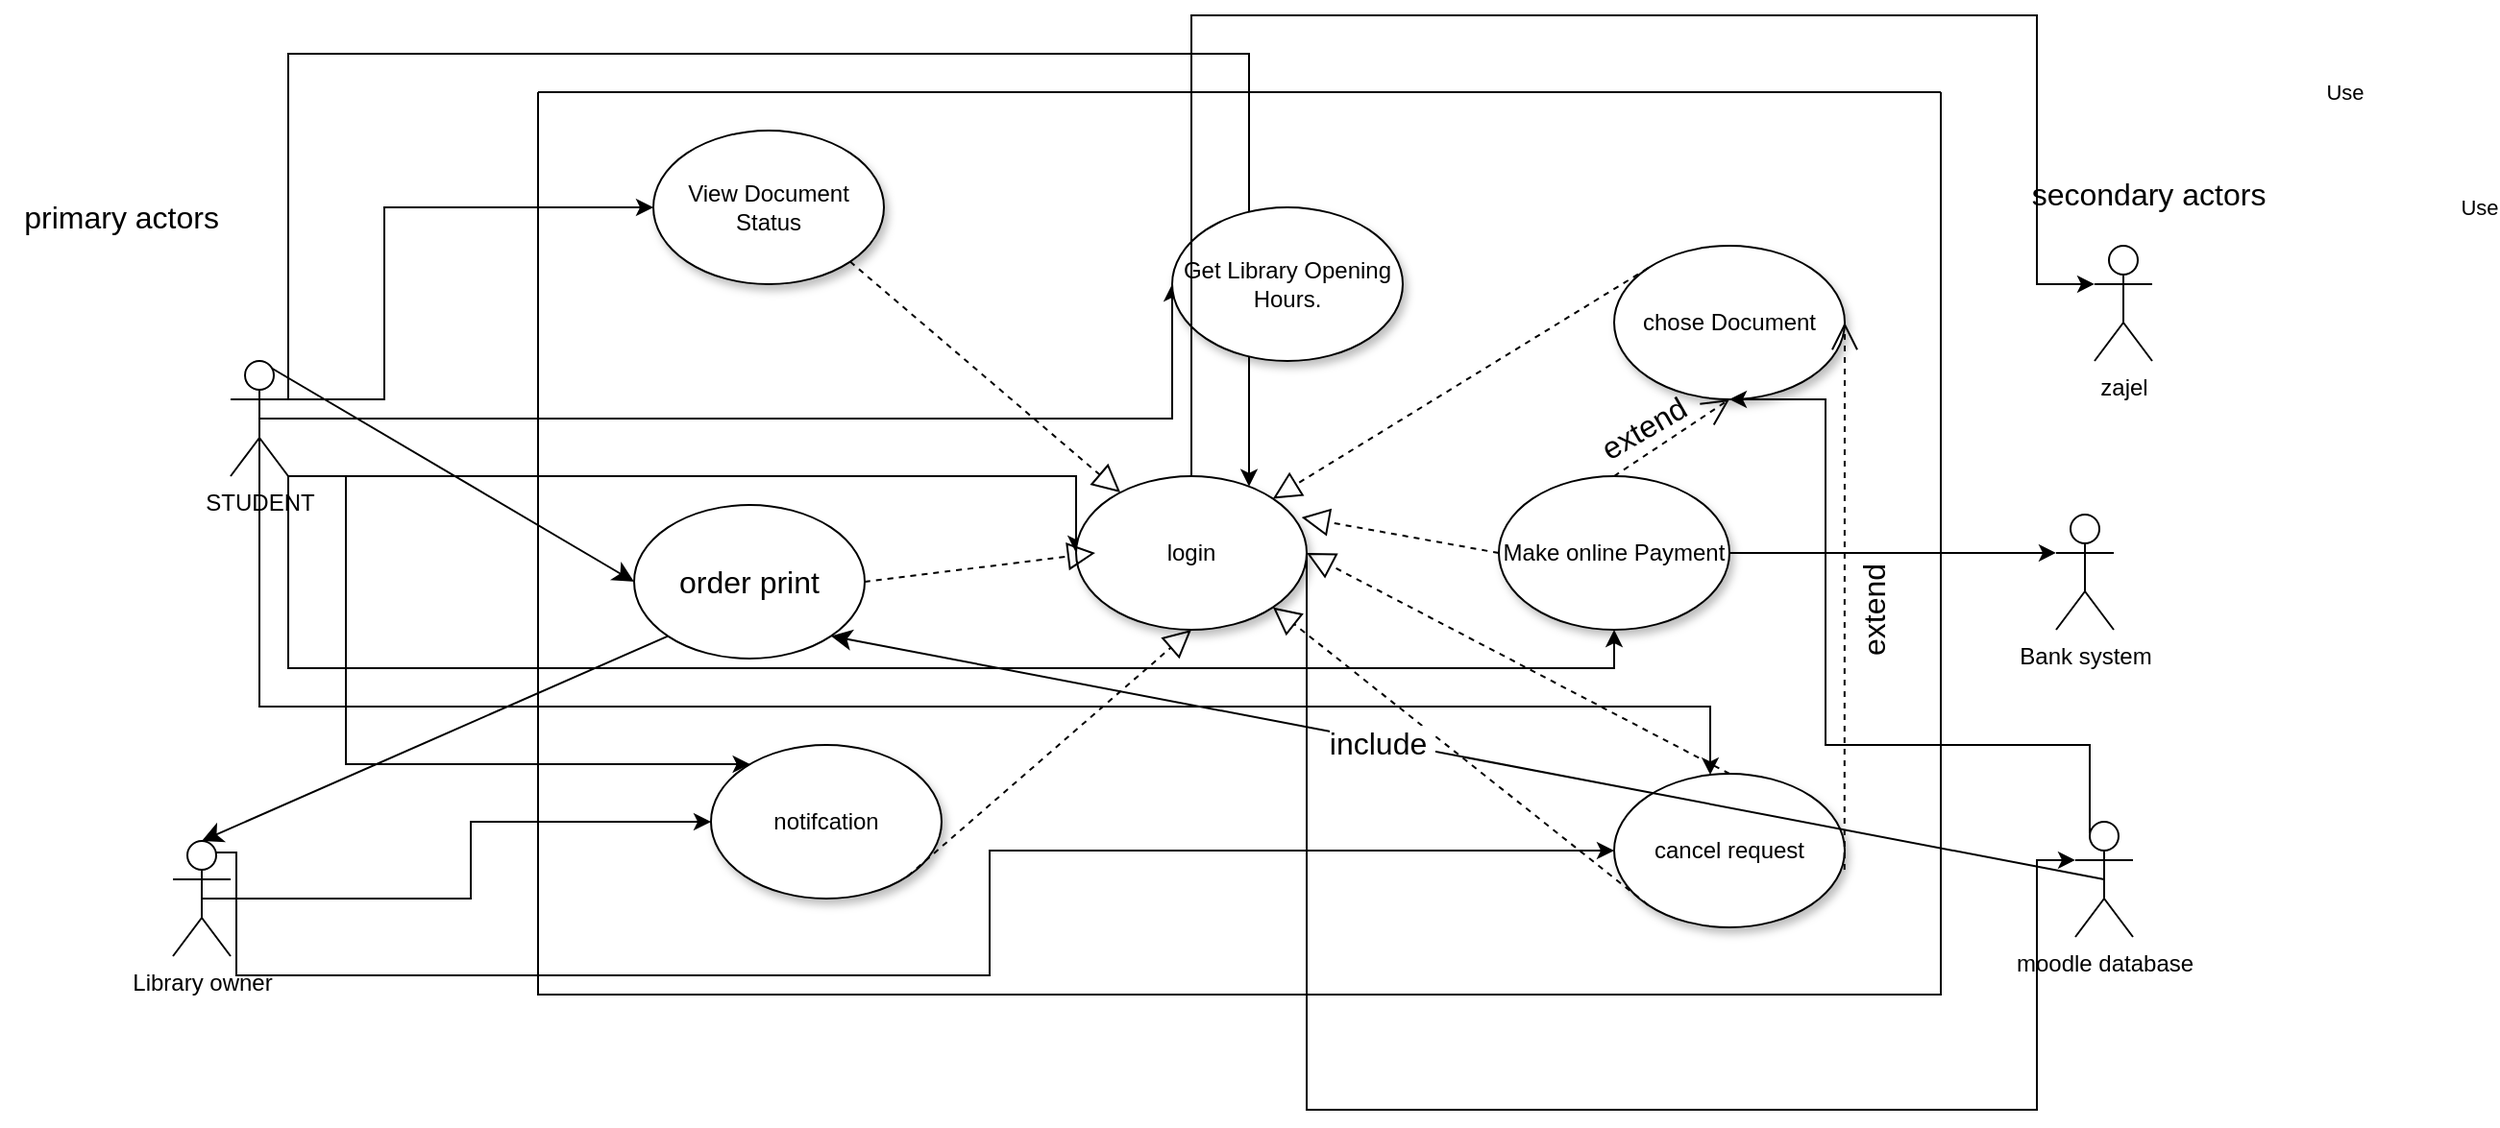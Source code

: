 <mxfile version="21.2.9" type="github">
  <diagram name="Page-1" id="5f0bae14-7c28-e335-631c-24af17079c00">
    <mxGraphModel dx="2850" dy="1062" grid="1" gridSize="10" guides="1" tooltips="1" connect="1" arrows="1" fold="1" page="1" pageScale="1" pageWidth="1100" pageHeight="850" math="0" shadow="0">
      <root>
        <mxCell id="0" />
        <mxCell id="1" parent="0" />
        <mxCell id="tA4RRqH3EDB9mvpufPJx-122" style="edgeStyle=orthogonalEdgeStyle;rounded=0;orthogonalLoop=1;jettySize=auto;html=1;exitX=1;exitY=0.333;exitDx=0;exitDy=0;exitPerimeter=0;entryX=0;entryY=0.5;entryDx=0;entryDy=0;" parent="1" source="tA4RRqH3EDB9mvpufPJx-5" target="tA4RRqH3EDB9mvpufPJx-79" edge="1">
          <mxGeometry relative="1" as="geometry">
            <Array as="points">
              <mxPoint x="-490" y="330" />
              <mxPoint x="-490" y="230" />
            </Array>
          </mxGeometry>
        </mxCell>
        <mxCell id="tA4RRqH3EDB9mvpufPJx-123" style="edgeStyle=orthogonalEdgeStyle;rounded=0;orthogonalLoop=1;jettySize=auto;html=1;exitX=0.5;exitY=0.5;exitDx=0;exitDy=0;exitPerimeter=0;entryX=0;entryY=0.5;entryDx=0;entryDy=0;" parent="1" source="tA4RRqH3EDB9mvpufPJx-5" target="tA4RRqH3EDB9mvpufPJx-77" edge="1">
          <mxGeometry relative="1" as="geometry">
            <Array as="points">
              <mxPoint x="-80" y="340" />
            </Array>
          </mxGeometry>
        </mxCell>
        <mxCell id="tA4RRqH3EDB9mvpufPJx-124" style="edgeStyle=orthogonalEdgeStyle;rounded=0;orthogonalLoop=1;jettySize=auto;html=1;exitX=1;exitY=0.333;exitDx=0;exitDy=0;exitPerimeter=0;" parent="1" source="tA4RRqH3EDB9mvpufPJx-5" target="tA4RRqH3EDB9mvpufPJx-75" edge="1">
          <mxGeometry relative="1" as="geometry">
            <Array as="points">
              <mxPoint x="-540" y="150" />
              <mxPoint x="-40" y="150" />
            </Array>
          </mxGeometry>
        </mxCell>
        <mxCell id="tA4RRqH3EDB9mvpufPJx-126" style="edgeStyle=orthogonalEdgeStyle;rounded=0;orthogonalLoop=1;jettySize=auto;html=1;exitX=1;exitY=1;exitDx=0;exitDy=0;exitPerimeter=0;entryX=0;entryY=0.5;entryDx=0;entryDy=0;" parent="1" source="tA4RRqH3EDB9mvpufPJx-5" target="tA4RRqH3EDB9mvpufPJx-75" edge="1">
          <mxGeometry relative="1" as="geometry">
            <Array as="points">
              <mxPoint x="-130" y="370" />
            </Array>
          </mxGeometry>
        </mxCell>
        <mxCell id="tA4RRqH3EDB9mvpufPJx-127" style="edgeStyle=orthogonalEdgeStyle;rounded=0;orthogonalLoop=1;jettySize=auto;html=1;exitX=0.5;exitY=0.5;exitDx=0;exitDy=0;exitPerimeter=0;" parent="1" source="tA4RRqH3EDB9mvpufPJx-5" target="tA4RRqH3EDB9mvpufPJx-82" edge="1">
          <mxGeometry relative="1" as="geometry">
            <Array as="points">
              <mxPoint x="-555" y="490" />
              <mxPoint x="200" y="490" />
            </Array>
          </mxGeometry>
        </mxCell>
        <mxCell id="tA4RRqH3EDB9mvpufPJx-128" style="edgeStyle=orthogonalEdgeStyle;rounded=0;orthogonalLoop=1;jettySize=auto;html=1;exitX=1;exitY=1;exitDx=0;exitDy=0;exitPerimeter=0;entryX=0.5;entryY=1;entryDx=0;entryDy=0;" parent="1" source="tA4RRqH3EDB9mvpufPJx-5" target="tA4RRqH3EDB9mvpufPJx-80" edge="1">
          <mxGeometry relative="1" as="geometry" />
        </mxCell>
        <mxCell id="tA4RRqH3EDB9mvpufPJx-129" style="edgeStyle=orthogonalEdgeStyle;rounded=0;orthogonalLoop=1;jettySize=auto;html=1;exitX=1;exitY=1;exitDx=0;exitDy=0;exitPerimeter=0;" parent="1" source="tA4RRqH3EDB9mvpufPJx-5" target="tA4RRqH3EDB9mvpufPJx-78" edge="1">
          <mxGeometry relative="1" as="geometry">
            <Array as="points">
              <mxPoint x="-510" y="370" />
              <mxPoint x="-510" y="520" />
            </Array>
          </mxGeometry>
        </mxCell>
        <mxCell id="CasuTPs0-yF5xBZXXwE9-5" style="edgeStyle=none;curved=1;rounded=0;orthogonalLoop=1;jettySize=auto;html=1;exitX=0.5;exitY=0;exitDx=0;exitDy=0;exitPerimeter=0;entryX=0;entryY=0.5;entryDx=0;entryDy=0;fontSize=12;startSize=8;endSize=8;" edge="1" parent="1" source="tA4RRqH3EDB9mvpufPJx-5" target="CasuTPs0-yF5xBZXXwE9-1">
          <mxGeometry relative="1" as="geometry" />
        </mxCell>
        <mxCell id="tA4RRqH3EDB9mvpufPJx-5" value="STUDENT" style="shape=umlActor;verticalLabelPosition=bottom;verticalAlign=top;html=1;outlineConnect=0;" parent="1" vertex="1">
          <mxGeometry x="-570" y="310" width="30" height="60" as="geometry" />
        </mxCell>
        <mxCell id="tA4RRqH3EDB9mvpufPJx-103" style="edgeStyle=orthogonalEdgeStyle;rounded=0;orthogonalLoop=1;jettySize=auto;html=1;exitX=0.5;exitY=0.5;exitDx=0;exitDy=0;exitPerimeter=0;" parent="1" source="tA4RRqH3EDB9mvpufPJx-6" target="tA4RRqH3EDB9mvpufPJx-78" edge="1">
          <mxGeometry relative="1" as="geometry">
            <mxPoint x="-450" y="510" as="targetPoint" />
          </mxGeometry>
        </mxCell>
        <mxCell id="tA4RRqH3EDB9mvpufPJx-107" style="edgeStyle=orthogonalEdgeStyle;rounded=0;orthogonalLoop=1;jettySize=auto;html=1;exitX=0.75;exitY=0.1;exitDx=0;exitDy=0;exitPerimeter=0;entryX=0;entryY=0.5;entryDx=0;entryDy=0;" parent="1" source="tA4RRqH3EDB9mvpufPJx-6" target="tA4RRqH3EDB9mvpufPJx-82" edge="1">
          <mxGeometry relative="1" as="geometry">
            <Array as="points">
              <mxPoint x="-567" y="630" />
              <mxPoint x="-175" y="630" />
              <mxPoint x="-175" y="565" />
            </Array>
          </mxGeometry>
        </mxCell>
        <mxCell id="tA4RRqH3EDB9mvpufPJx-6" value="Library owner" style="shape=umlActor;verticalLabelPosition=bottom;verticalAlign=top;html=1;outlineConnect=0;" parent="1" vertex="1">
          <mxGeometry x="-600" y="560" width="30" height="60" as="geometry" />
        </mxCell>
        <mxCell id="tA4RRqH3EDB9mvpufPJx-77" value="Get Library Opening Hours." style="ellipse;whiteSpace=wrap;html=1;shadow=1;" parent="1" vertex="1">
          <mxGeometry x="-80" y="230" width="120" height="80" as="geometry" />
        </mxCell>
        <mxCell id="tA4RRqH3EDB9mvpufPJx-78" value="notifcation" style="ellipse;whiteSpace=wrap;html=1;shadow=1;" parent="1" vertex="1">
          <mxGeometry x="-320" y="510" width="120" height="80" as="geometry" />
        </mxCell>
        <mxCell id="tA4RRqH3EDB9mvpufPJx-81" value="chose Document" style="ellipse;whiteSpace=wrap;html=1;shadow=1;" parent="1" vertex="1">
          <mxGeometry x="150" y="250" width="120" height="80" as="geometry" />
        </mxCell>
        <mxCell id="tA4RRqH3EDB9mvpufPJx-101" value="" style="swimlane;startSize=0;" parent="1" vertex="1">
          <mxGeometry x="-410" y="170" width="730" height="470" as="geometry">
            <mxRectangle x="200" y="70" width="50" height="40" as="alternateBounds" />
          </mxGeometry>
        </mxCell>
        <mxCell id="tA4RRqH3EDB9mvpufPJx-79" value="View Document Status" style="ellipse;whiteSpace=wrap;html=1;shadow=1;" parent="tA4RRqH3EDB9mvpufPJx-101" vertex="1">
          <mxGeometry x="60" y="20" width="120" height="80" as="geometry" />
        </mxCell>
        <mxCell id="tA4RRqH3EDB9mvpufPJx-75" value="login" style="ellipse;whiteSpace=wrap;html=1;shadow=1;" parent="tA4RRqH3EDB9mvpufPJx-101" vertex="1">
          <mxGeometry x="280" y="200" width="120" height="80" as="geometry" />
        </mxCell>
        <mxCell id="tA4RRqH3EDB9mvpufPJx-109" value="" style="endArrow=block;dashed=1;endFill=0;endSize=12;html=1;rounded=0;exitX=1;exitY=1;exitDx=0;exitDy=0;" parent="tA4RRqH3EDB9mvpufPJx-101" source="tA4RRqH3EDB9mvpufPJx-79" target="tA4RRqH3EDB9mvpufPJx-75" edge="1">
          <mxGeometry width="160" relative="1" as="geometry">
            <mxPoint x="130" y="520" as="sourcePoint" />
            <mxPoint x="290" y="520" as="targetPoint" />
          </mxGeometry>
        </mxCell>
        <mxCell id="tA4RRqH3EDB9mvpufPJx-80" value="Make online Payment" style="ellipse;whiteSpace=wrap;html=1;shadow=1;" parent="tA4RRqH3EDB9mvpufPJx-101" vertex="1">
          <mxGeometry x="500" y="200" width="120" height="80" as="geometry" />
        </mxCell>
        <mxCell id="tA4RRqH3EDB9mvpufPJx-116" value="" style="endArrow=block;dashed=1;endFill=0;endSize=12;html=1;rounded=0;exitX=0;exitY=0.5;exitDx=0;exitDy=0;entryX=0.978;entryY=0.268;entryDx=0;entryDy=0;entryPerimeter=0;" parent="tA4RRqH3EDB9mvpufPJx-101" source="tA4RRqH3EDB9mvpufPJx-80" target="tA4RRqH3EDB9mvpufPJx-75" edge="1">
          <mxGeometry width="160" relative="1" as="geometry">
            <mxPoint x="280" y="610" as="sourcePoint" />
            <mxPoint x="410" y="230" as="targetPoint" />
          </mxGeometry>
        </mxCell>
        <mxCell id="tA4RRqH3EDB9mvpufPJx-82" value="cancel request" style="ellipse;whiteSpace=wrap;html=1;shadow=1;" parent="tA4RRqH3EDB9mvpufPJx-101" vertex="1">
          <mxGeometry x="560" y="355" width="120" height="80" as="geometry" />
        </mxCell>
        <mxCell id="tA4RRqH3EDB9mvpufPJx-114" value="" style="endArrow=block;dashed=1;endFill=0;endSize=12;html=1;rounded=0;exitX=0;exitY=1;exitDx=0;exitDy=0;entryX=1;entryY=1;entryDx=0;entryDy=0;" parent="tA4RRqH3EDB9mvpufPJx-101" source="tA4RRqH3EDB9mvpufPJx-82" target="tA4RRqH3EDB9mvpufPJx-75" edge="1">
          <mxGeometry width="160" relative="1" as="geometry">
            <mxPoint x="290" y="600" as="sourcePoint" />
            <mxPoint x="630" y="470" as="targetPoint" />
          </mxGeometry>
        </mxCell>
        <mxCell id="tA4RRqH3EDB9mvpufPJx-113" value="" style="endArrow=block;dashed=1;endFill=0;endSize=12;html=1;rounded=0;exitX=0.5;exitY=0;exitDx=0;exitDy=0;entryX=1;entryY=0.5;entryDx=0;entryDy=0;" parent="tA4RRqH3EDB9mvpufPJx-101" source="tA4RRqH3EDB9mvpufPJx-82" target="tA4RRqH3EDB9mvpufPJx-75" edge="1">
          <mxGeometry width="160" relative="1" as="geometry">
            <mxPoint x="440" y="560" as="sourcePoint" />
            <mxPoint x="600" y="560" as="targetPoint" />
          </mxGeometry>
        </mxCell>
        <mxCell id="uoM6xFQGeQN46f6CqD9J-1" value="extend" style="text;html=1;align=center;verticalAlign=middle;resizable=0;points=[];autosize=1;strokeColor=none;fillColor=none;fontSize=16;rotation=-30;" parent="tA4RRqH3EDB9mvpufPJx-101" vertex="1">
          <mxGeometry x="540" y="160" width="70" height="30" as="geometry" />
        </mxCell>
        <mxCell id="uoM6xFQGeQN46f6CqD9J-2" value="extend" style="text;html=1;align=center;verticalAlign=middle;resizable=0;points=[];autosize=1;strokeColor=none;fillColor=none;fontSize=16;rotation=-90;" parent="tA4RRqH3EDB9mvpufPJx-101" vertex="1">
          <mxGeometry x="660" y="255" width="70" height="30" as="geometry" />
        </mxCell>
        <mxCell id="CasuTPs0-yF5xBZXXwE9-1" value="order print" style="ellipse;whiteSpace=wrap;html=1;fontSize=16;" vertex="1" parent="tA4RRqH3EDB9mvpufPJx-101">
          <mxGeometry x="50" y="215" width="120" height="80" as="geometry" />
        </mxCell>
        <mxCell id="CasuTPs0-yF5xBZXXwE9-2" value="" style="endArrow=block;dashed=1;endFill=0;endSize=12;html=1;rounded=0;fontSize=12;curved=1;exitX=1;exitY=0.5;exitDx=0;exitDy=0;" edge="1" parent="tA4RRqH3EDB9mvpufPJx-101" source="CasuTPs0-yF5xBZXXwE9-1">
          <mxGeometry width="160" relative="1" as="geometry">
            <mxPoint x="320" y="540" as="sourcePoint" />
            <mxPoint x="290" y="240" as="targetPoint" />
          </mxGeometry>
        </mxCell>
        <mxCell id="tA4RRqH3EDB9mvpufPJx-110" value="" style="endArrow=block;dashed=1;endFill=0;endSize=12;html=1;rounded=0;exitX=1;exitY=1;exitDx=0;exitDy=0;entryX=0.5;entryY=1;entryDx=0;entryDy=0;" parent="1" source="tA4RRqH3EDB9mvpufPJx-78" target="tA4RRqH3EDB9mvpufPJx-75" edge="1">
          <mxGeometry width="160" relative="1" as="geometry">
            <mxPoint x="-140" y="700" as="sourcePoint" />
            <mxPoint x="20" y="700" as="targetPoint" />
          </mxGeometry>
        </mxCell>
        <mxCell id="tA4RRqH3EDB9mvpufPJx-111" value="Use" style="endArrow=open;endSize=12;dashed=1;html=1;rounded=0;exitX=0.999;exitY=0.625;exitDx=0;exitDy=0;exitPerimeter=0;entryX=1;entryY=0.5;entryDx=0;entryDy=0;" parent="1" source="tA4RRqH3EDB9mvpufPJx-82" target="tA4RRqH3EDB9mvpufPJx-81" edge="1">
          <mxGeometry x="1" y="-335" width="160" relative="1" as="geometry">
            <mxPoint x="180" y="730" as="sourcePoint" />
            <mxPoint x="360" y="740" as="targetPoint" />
            <mxPoint x="-5" y="-60" as="offset" />
          </mxGeometry>
        </mxCell>
        <mxCell id="tA4RRqH3EDB9mvpufPJx-115" value="" style="endArrow=block;dashed=1;endFill=0;endSize=12;html=1;rounded=0;exitX=0;exitY=0;exitDx=0;exitDy=0;entryX=1;entryY=0;entryDx=0;entryDy=0;" parent="1" source="tA4RRqH3EDB9mvpufPJx-81" target="tA4RRqH3EDB9mvpufPJx-75" edge="1">
          <mxGeometry width="160" relative="1" as="geometry">
            <mxPoint x="-220" y="850" as="sourcePoint" />
            <mxPoint x="-60" y="850" as="targetPoint" />
          </mxGeometry>
        </mxCell>
        <mxCell id="tA4RRqH3EDB9mvpufPJx-119" value="Use" style="endArrow=open;endSize=12;dashed=1;html=1;rounded=0;exitX=0.5;exitY=0;exitDx=0;exitDy=0;entryX=0.5;entryY=1;entryDx=0;entryDy=0;movable=1;resizable=1;rotatable=1;deletable=1;editable=1;connectable=1;" parent="1" source="tA4RRqH3EDB9mvpufPJx-80" target="tA4RRqH3EDB9mvpufPJx-81" edge="1">
          <mxGeometry x="1" y="-358" width="160" relative="1" as="geometry">
            <mxPoint x="-180" y="770.0" as="sourcePoint" />
            <mxPoint x="-20" y="770.0" as="targetPoint" />
            <mxPoint x="122" y="-458" as="offset" />
            <Array as="points" />
          </mxGeometry>
        </mxCell>
        <mxCell id="tA4RRqH3EDB9mvpufPJx-130" value="zajel" style="shape=umlActor;verticalLabelPosition=bottom;verticalAlign=top;html=1;outlineConnect=0;" parent="1" vertex="1">
          <mxGeometry x="400" y="250" width="30" height="60" as="geometry" />
        </mxCell>
        <mxCell id="54Ong5L_w869FiOd-HCf-1" style="edgeStyle=orthogonalEdgeStyle;rounded=0;orthogonalLoop=1;jettySize=auto;html=1;exitX=0.25;exitY=0.1;exitDx=0;exitDy=0;exitPerimeter=0;entryX=0.5;entryY=1;entryDx=0;entryDy=0;" parent="1" source="tA4RRqH3EDB9mvpufPJx-131" target="tA4RRqH3EDB9mvpufPJx-81" edge="1">
          <mxGeometry relative="1" as="geometry">
            <Array as="points">
              <mxPoint x="398" y="510" />
              <mxPoint x="260" y="510" />
              <mxPoint x="260" y="330" />
            </Array>
          </mxGeometry>
        </mxCell>
        <mxCell id="CasuTPs0-yF5xBZXXwE9-8" style="edgeStyle=none;curved=1;rounded=0;orthogonalLoop=1;jettySize=auto;html=1;exitX=0.5;exitY=0.5;exitDx=0;exitDy=0;exitPerimeter=0;entryX=1;entryY=1;entryDx=0;entryDy=0;fontSize=12;startSize=8;endSize=8;" edge="1" parent="1" source="tA4RRqH3EDB9mvpufPJx-131" target="CasuTPs0-yF5xBZXXwE9-1">
          <mxGeometry relative="1" as="geometry" />
        </mxCell>
        <mxCell id="CasuTPs0-yF5xBZXXwE9-9" value="include&amp;nbsp;" style="edgeLabel;html=1;align=center;verticalAlign=middle;resizable=0;points=[];fontSize=16;" vertex="1" connectable="0" parent="CasuTPs0-yF5xBZXXwE9-8">
          <mxGeometry x="0.136" y="1" relative="1" as="geometry">
            <mxPoint as="offset" />
          </mxGeometry>
        </mxCell>
        <mxCell id="tA4RRqH3EDB9mvpufPJx-131" value="moodle database" style="shape=umlActor;verticalLabelPosition=bottom;verticalAlign=top;html=1;outlineConnect=0;" parent="1" vertex="1">
          <mxGeometry x="390" y="550" width="30" height="60" as="geometry" />
        </mxCell>
        <mxCell id="tA4RRqH3EDB9mvpufPJx-132" value="Bank system" style="shape=umlActor;verticalLabelPosition=bottom;verticalAlign=top;html=1;outlineConnect=0;" parent="1" vertex="1">
          <mxGeometry x="380" y="390" width="30" height="60" as="geometry" />
        </mxCell>
        <mxCell id="tA4RRqH3EDB9mvpufPJx-133" style="edgeStyle=orthogonalEdgeStyle;rounded=0;orthogonalLoop=1;jettySize=auto;html=1;entryX=0;entryY=0.333;entryDx=0;entryDy=0;entryPerimeter=0;" parent="1" source="tA4RRqH3EDB9mvpufPJx-75" target="tA4RRqH3EDB9mvpufPJx-130" edge="1">
          <mxGeometry relative="1" as="geometry">
            <Array as="points">
              <mxPoint x="-70" y="130" />
              <mxPoint x="370" y="130" />
            </Array>
          </mxGeometry>
        </mxCell>
        <mxCell id="tA4RRqH3EDB9mvpufPJx-135" style="edgeStyle=orthogonalEdgeStyle;rounded=0;orthogonalLoop=1;jettySize=auto;html=1;exitX=1;exitY=0.5;exitDx=0;exitDy=0;entryX=0;entryY=0.333;entryDx=0;entryDy=0;entryPerimeter=0;" parent="1" source="tA4RRqH3EDB9mvpufPJx-75" target="tA4RRqH3EDB9mvpufPJx-131" edge="1">
          <mxGeometry relative="1" as="geometry">
            <Array as="points">
              <mxPoint x="-10" y="700" />
              <mxPoint x="370" y="700" />
            </Array>
          </mxGeometry>
        </mxCell>
        <mxCell id="tA4RRqH3EDB9mvpufPJx-139" style="edgeStyle=orthogonalEdgeStyle;rounded=0;orthogonalLoop=1;jettySize=auto;html=1;exitX=1;exitY=0.5;exitDx=0;exitDy=0;entryX=0;entryY=0.333;entryDx=0;entryDy=0;entryPerimeter=0;" parent="1" source="tA4RRqH3EDB9mvpufPJx-80" target="tA4RRqH3EDB9mvpufPJx-132" edge="1">
          <mxGeometry relative="1" as="geometry" />
        </mxCell>
        <mxCell id="uoM6xFQGeQN46f6CqD9J-4" value="primary actors&amp;nbsp;" style="text;html=1;align=center;verticalAlign=middle;resizable=0;points=[];autosize=1;strokeColor=none;fillColor=none;fontSize=16;" parent="1" vertex="1">
          <mxGeometry x="-690" y="220" width="130" height="30" as="geometry" />
        </mxCell>
        <mxCell id="uoM6xFQGeQN46f6CqD9J-5" value="secondary actors&amp;nbsp;" style="text;html=1;align=center;verticalAlign=middle;resizable=0;points=[];autosize=1;strokeColor=none;fillColor=none;fontSize=16;" parent="1" vertex="1">
          <mxGeometry x="355" y="208" width="150" height="30" as="geometry" />
        </mxCell>
        <mxCell id="CasuTPs0-yF5xBZXXwE9-6" style="edgeStyle=none;curved=1;rounded=0;orthogonalLoop=1;jettySize=auto;html=1;exitX=0;exitY=1;exitDx=0;exitDy=0;entryX=0.5;entryY=0;entryDx=0;entryDy=0;entryPerimeter=0;fontSize=12;startSize=8;endSize=8;" edge="1" parent="1" source="CasuTPs0-yF5xBZXXwE9-1" target="tA4RRqH3EDB9mvpufPJx-6">
          <mxGeometry relative="1" as="geometry" />
        </mxCell>
      </root>
    </mxGraphModel>
  </diagram>
</mxfile>
